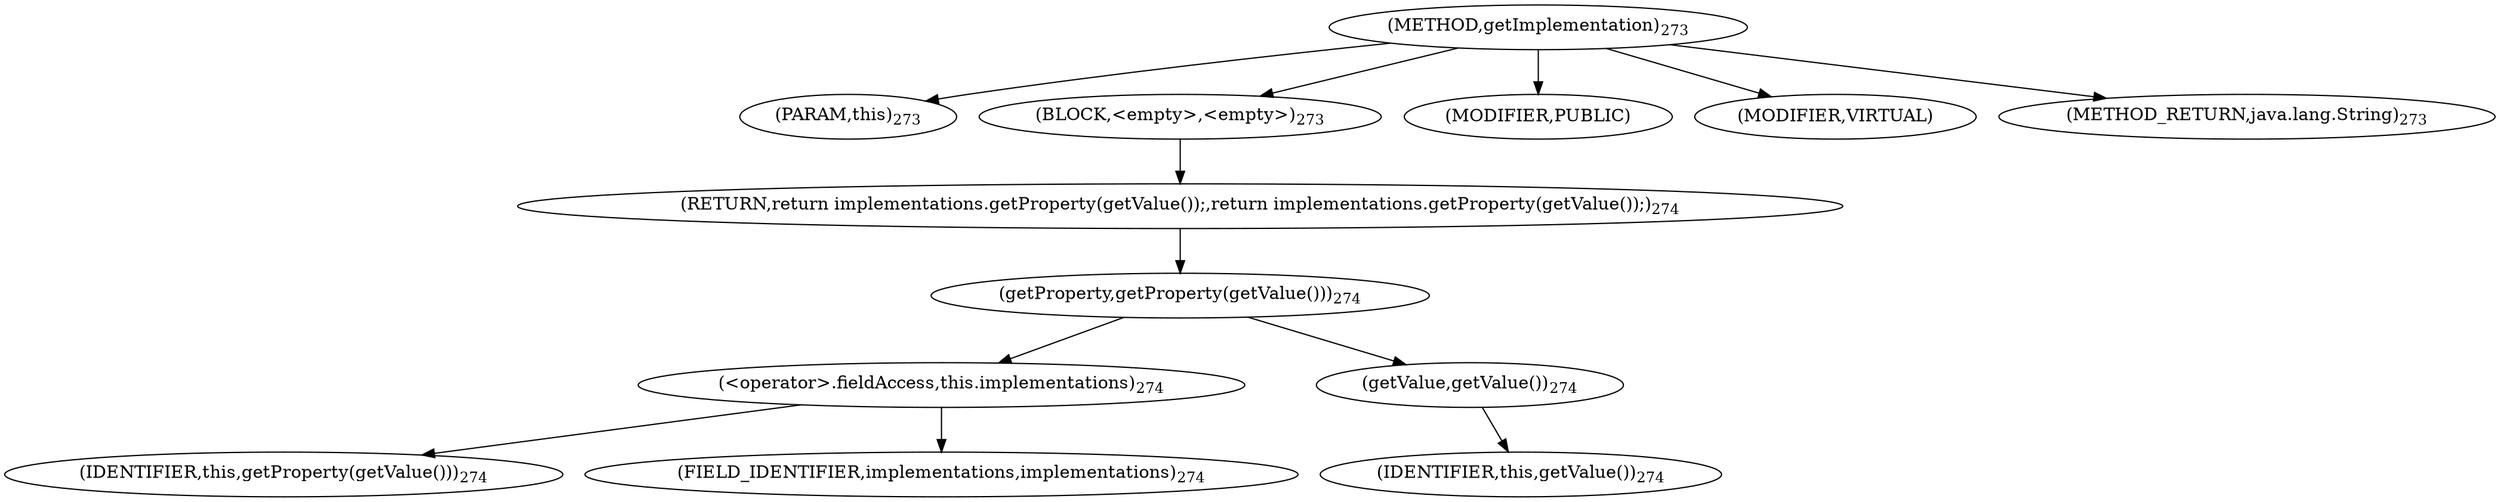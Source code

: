 digraph "getImplementation" {  
"552" [label = <(METHOD,getImplementation)<SUB>273</SUB>> ]
"56" [label = <(PARAM,this)<SUB>273</SUB>> ]
"553" [label = <(BLOCK,&lt;empty&gt;,&lt;empty&gt;)<SUB>273</SUB>> ]
"554" [label = <(RETURN,return implementations.getProperty(getValue());,return implementations.getProperty(getValue());)<SUB>274</SUB>> ]
"555" [label = <(getProperty,getProperty(getValue()))<SUB>274</SUB>> ]
"556" [label = <(&lt;operator&gt;.fieldAccess,this.implementations)<SUB>274</SUB>> ]
"557" [label = <(IDENTIFIER,this,getProperty(getValue()))<SUB>274</SUB>> ]
"558" [label = <(FIELD_IDENTIFIER,implementations,implementations)<SUB>274</SUB>> ]
"559" [label = <(getValue,getValue())<SUB>274</SUB>> ]
"55" [label = <(IDENTIFIER,this,getValue())<SUB>274</SUB>> ]
"560" [label = <(MODIFIER,PUBLIC)> ]
"561" [label = <(MODIFIER,VIRTUAL)> ]
"562" [label = <(METHOD_RETURN,java.lang.String)<SUB>273</SUB>> ]
  "552" -> "56" 
  "552" -> "553" 
  "552" -> "560" 
  "552" -> "561" 
  "552" -> "562" 
  "553" -> "554" 
  "554" -> "555" 
  "555" -> "556" 
  "555" -> "559" 
  "556" -> "557" 
  "556" -> "558" 
  "559" -> "55" 
}

